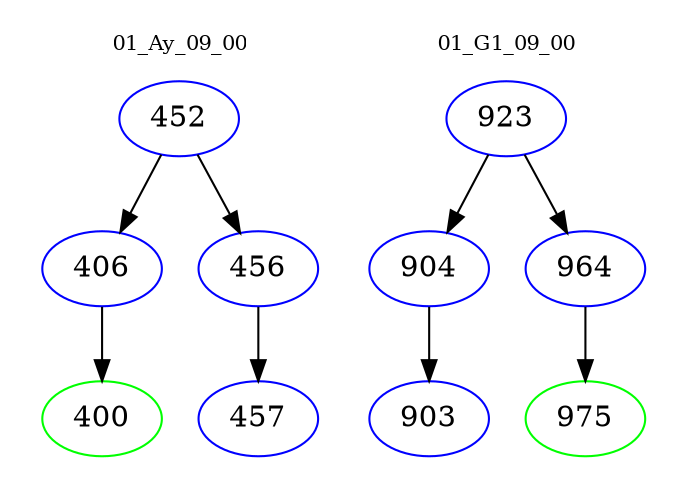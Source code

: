 digraph{
subgraph cluster_0 {
color = white
label = "01_Ay_09_00";
fontsize=10;
T0_452 [label="452", color="blue"]
T0_452 -> T0_406 [color="black"]
T0_406 [label="406", color="blue"]
T0_406 -> T0_400 [color="black"]
T0_400 [label="400", color="green"]
T0_452 -> T0_456 [color="black"]
T0_456 [label="456", color="blue"]
T0_456 -> T0_457 [color="black"]
T0_457 [label="457", color="blue"]
}
subgraph cluster_1 {
color = white
label = "01_G1_09_00";
fontsize=10;
T1_923 [label="923", color="blue"]
T1_923 -> T1_904 [color="black"]
T1_904 [label="904", color="blue"]
T1_904 -> T1_903 [color="black"]
T1_903 [label="903", color="blue"]
T1_923 -> T1_964 [color="black"]
T1_964 [label="964", color="blue"]
T1_964 -> T1_975 [color="black"]
T1_975 [label="975", color="green"]
}
}
